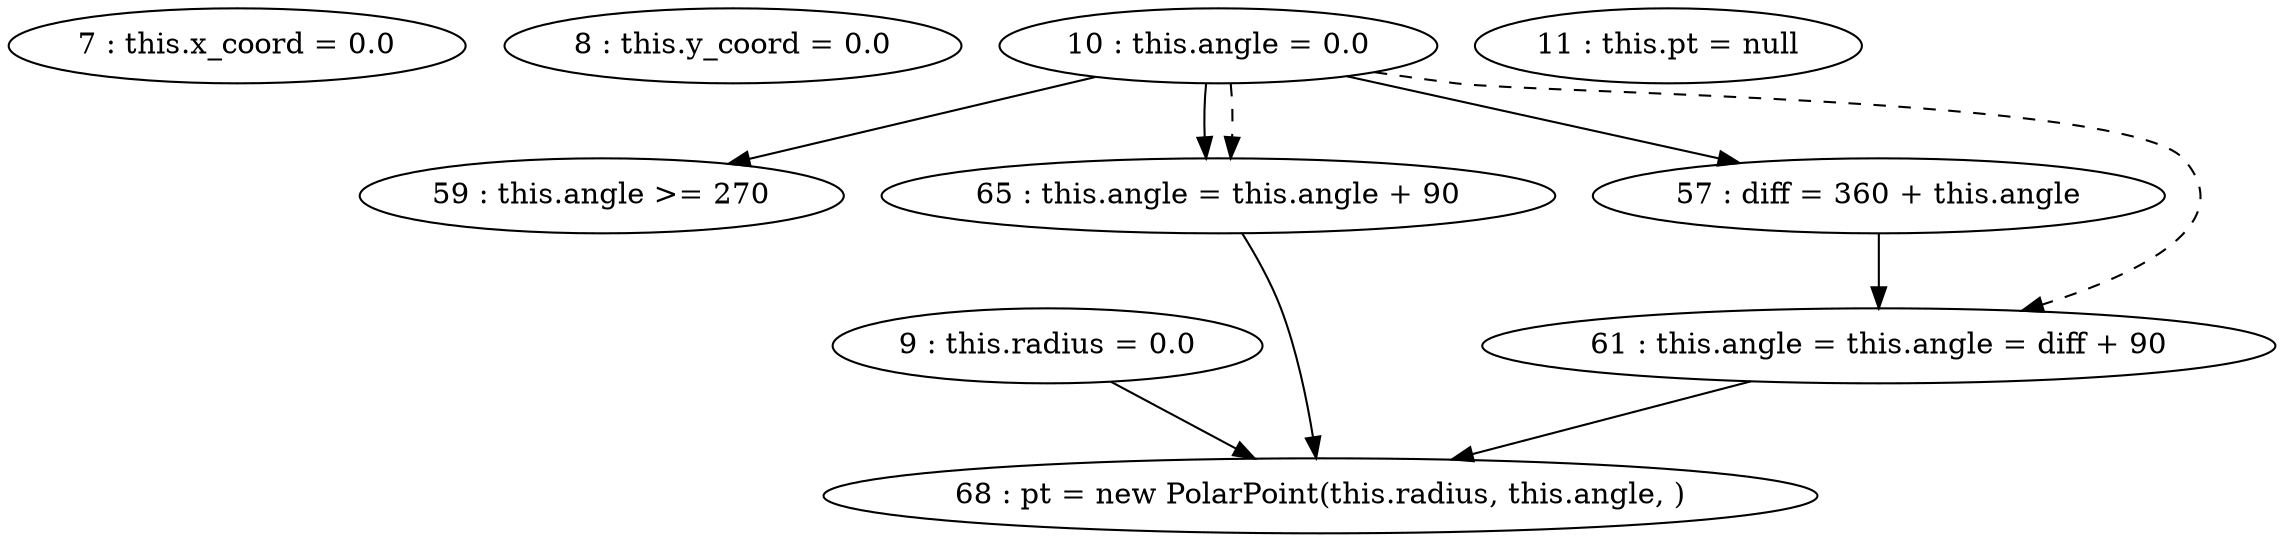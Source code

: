 digraph G {
"7 : this.x_coord = 0.0"
"8 : this.y_coord = 0.0"
"9 : this.radius = 0.0"
"9 : this.radius = 0.0" -> "68 : pt = new PolarPoint(this.radius, this.angle, )"
"10 : this.angle = 0.0"
"10 : this.angle = 0.0" -> "59 : this.angle >= 270"
"10 : this.angle = 0.0" -> "65 : this.angle = this.angle + 90"
"10 : this.angle = 0.0" -> "57 : diff = 360 + this.angle"
"10 : this.angle = 0.0" -> "65 : this.angle = this.angle + 90" [style=dashed]
"10 : this.angle = 0.0" -> "61 : this.angle = this.angle = diff + 90" [style=dashed]
"11 : this.pt = null"
"57 : diff = 360 + this.angle"
"57 : diff = 360 + this.angle" -> "61 : this.angle = this.angle = diff + 90"
"59 : this.angle >= 270"
"61 : this.angle = this.angle = diff + 90"
"61 : this.angle = this.angle = diff + 90" -> "68 : pt = new PolarPoint(this.radius, this.angle, )"
"65 : this.angle = this.angle + 90"
"65 : this.angle = this.angle + 90" -> "68 : pt = new PolarPoint(this.radius, this.angle, )"
"68 : pt = new PolarPoint(this.radius, this.angle, )"
}